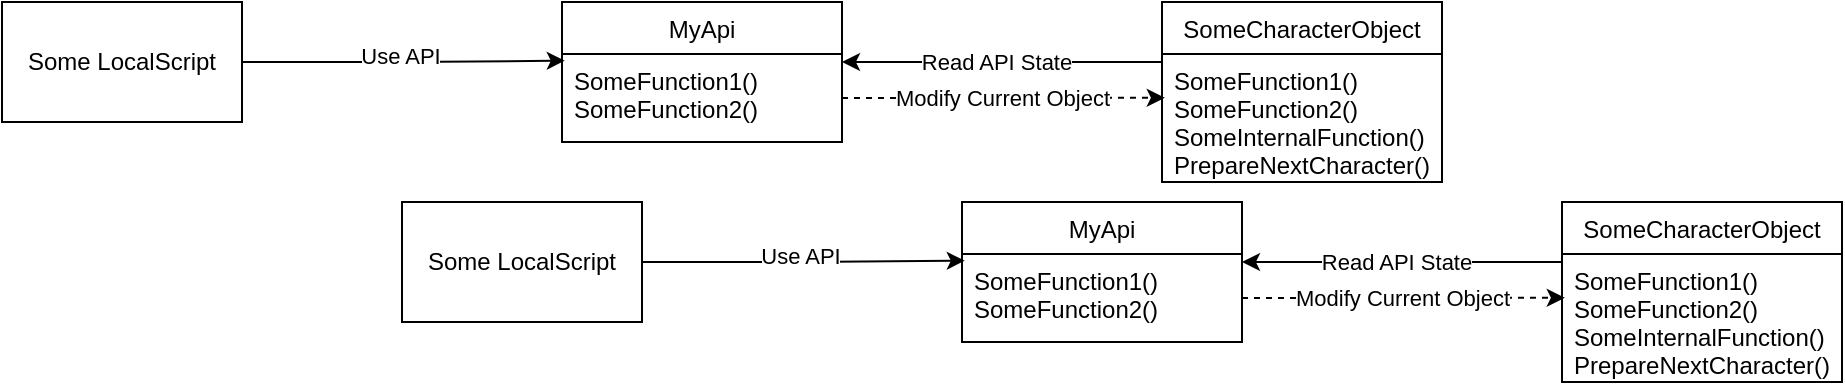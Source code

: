 <mxfile version="20.0.4" type="device"><diagram id="p86bh7yDcb8Ci_HcI_5o" name="Page-1"><mxGraphModel dx="982" dy="507" grid="1" gridSize="10" guides="1" tooltips="1" connect="1" arrows="1" fold="1" page="1" pageScale="1" pageWidth="850" pageHeight="1100" math="0" shadow="0"><root><mxCell id="0"/><mxCell id="1" parent="0"/><mxCell id="_UVjskYsvGXBUi_Ndh8D-23" style="edgeStyle=orthogonalEdgeStyle;rounded=0;orthogonalLoop=1;jettySize=auto;html=1;entryX=0.01;entryY=0.076;entryDx=0;entryDy=0;entryPerimeter=0;" edge="1" parent="1" source="_UVjskYsvGXBUi_Ndh8D-1" target="_UVjskYsvGXBUi_Ndh8D-17"><mxGeometry relative="1" as="geometry"/></mxCell><mxCell id="_UVjskYsvGXBUi_Ndh8D-25" value="Use API" style="edgeLabel;html=1;align=center;verticalAlign=middle;resizable=0;points=[];" vertex="1" connectable="0" parent="_UVjskYsvGXBUi_Ndh8D-23"><mxGeometry x="0.17" relative="1" as="geometry"><mxPoint x="-16" y="-3" as="offset"/></mxGeometry></mxCell><mxCell id="_UVjskYsvGXBUi_Ndh8D-1" value="Some LocalScript" style="rounded=0;whiteSpace=wrap;html=1;" vertex="1" parent="1"><mxGeometry x="40" y="200" width="120" height="60" as="geometry"/></mxCell><mxCell id="_UVjskYsvGXBUi_Ndh8D-16" value="MyApi" style="swimlane;fontStyle=0;childLayout=stackLayout;horizontal=1;startSize=26;fillColor=none;horizontalStack=0;resizeParent=1;resizeParentMax=0;resizeLast=0;collapsible=1;marginBottom=0;" vertex="1" parent="1"><mxGeometry x="320" y="200" width="140" height="70" as="geometry"/></mxCell><mxCell id="_UVjskYsvGXBUi_Ndh8D-17" value="SomeFunction1()&#10;SomeFunction2()" style="text;strokeColor=none;fillColor=none;align=left;verticalAlign=top;spacingLeft=4;spacingRight=4;overflow=hidden;rotatable=0;points=[[0,0.5],[1,0.5]];portConstraint=eastwest;" vertex="1" parent="_UVjskYsvGXBUi_Ndh8D-16"><mxGeometry y="26" width="140" height="44" as="geometry"/></mxCell><mxCell id="_UVjskYsvGXBUi_Ndh8D-21" value="SomeCharacterObject" style="swimlane;fontStyle=0;childLayout=stackLayout;horizontal=1;startSize=26;fillColor=none;horizontalStack=0;resizeParent=1;resizeParentMax=0;resizeLast=0;collapsible=1;marginBottom=0;" vertex="1" parent="1"><mxGeometry x="620" y="200" width="140" height="90" as="geometry"/></mxCell><mxCell id="_UVjskYsvGXBUi_Ndh8D-22" value="SomeFunction1()&#10;SomeFunction2()&#10;SomeInternalFunction()&#10;PrepareNextCharacter()" style="text;strokeColor=none;fillColor=none;align=left;verticalAlign=top;spacingLeft=4;spacingRight=4;overflow=hidden;rotatable=0;points=[[0,0.5],[1,0.5]];portConstraint=eastwest;" vertex="1" parent="_UVjskYsvGXBUi_Ndh8D-21"><mxGeometry y="26" width="140" height="64" as="geometry"/></mxCell><mxCell id="_UVjskYsvGXBUi_Ndh8D-26" style="edgeStyle=orthogonalEdgeStyle;rounded=0;orthogonalLoop=1;jettySize=auto;html=1;" edge="1" parent="1" source="_UVjskYsvGXBUi_Ndh8D-22"><mxGeometry relative="1" as="geometry"><mxPoint x="460" y="230" as="targetPoint"/><Array as="points"><mxPoint x="460" y="230"/></Array></mxGeometry></mxCell><mxCell id="_UVjskYsvGXBUi_Ndh8D-27" value="Read API State" style="edgeLabel;html=1;align=center;verticalAlign=middle;resizable=0;points=[];" vertex="1" connectable="0" parent="_UVjskYsvGXBUi_Ndh8D-26"><mxGeometry x="0.16" y="2" relative="1" as="geometry"><mxPoint x="10" y="-2" as="offset"/></mxGeometry></mxCell><mxCell id="_UVjskYsvGXBUi_Ndh8D-28" style="edgeStyle=orthogonalEdgeStyle;rounded=0;orthogonalLoop=1;jettySize=auto;html=1;entryX=0.01;entryY=0.342;entryDx=0;entryDy=0;entryPerimeter=0;dashed=1;" edge="1" parent="1" source="_UVjskYsvGXBUi_Ndh8D-17" target="_UVjskYsvGXBUi_Ndh8D-22"><mxGeometry relative="1" as="geometry"/></mxCell><mxCell id="_UVjskYsvGXBUi_Ndh8D-29" value="Modify Current Object" style="edgeLabel;html=1;align=center;verticalAlign=middle;resizable=0;points=[];" vertex="1" connectable="0" parent="_UVjskYsvGXBUi_Ndh8D-28"><mxGeometry x="-0.108" y="2" relative="1" as="geometry"><mxPoint x="8" y="2" as="offset"/></mxGeometry></mxCell><mxCell id="_UVjskYsvGXBUi_Ndh8D-30" style="edgeStyle=orthogonalEdgeStyle;rounded=0;orthogonalLoop=1;jettySize=auto;html=1;entryX=0.01;entryY=0.076;entryDx=0;entryDy=0;entryPerimeter=0;" edge="1" parent="1" source="_UVjskYsvGXBUi_Ndh8D-32" target="_UVjskYsvGXBUi_Ndh8D-34"><mxGeometry relative="1" as="geometry"/></mxCell><mxCell id="_UVjskYsvGXBUi_Ndh8D-31" value="Use API" style="edgeLabel;html=1;align=center;verticalAlign=middle;resizable=0;points=[];" vertex="1" connectable="0" parent="_UVjskYsvGXBUi_Ndh8D-30"><mxGeometry x="0.17" relative="1" as="geometry"><mxPoint x="-16" y="-3" as="offset"/></mxGeometry></mxCell><mxCell id="_UVjskYsvGXBUi_Ndh8D-32" value="Some LocalScript" style="rounded=0;whiteSpace=wrap;html=1;" vertex="1" parent="1"><mxGeometry x="240" y="300" width="120" height="60" as="geometry"/></mxCell><mxCell id="_UVjskYsvGXBUi_Ndh8D-33" value="MyApi" style="swimlane;fontStyle=0;childLayout=stackLayout;horizontal=1;startSize=26;fillColor=none;horizontalStack=0;resizeParent=1;resizeParentMax=0;resizeLast=0;collapsible=1;marginBottom=0;" vertex="1" parent="1"><mxGeometry x="520" y="300" width="140" height="70" as="geometry"/></mxCell><mxCell id="_UVjskYsvGXBUi_Ndh8D-34" value="SomeFunction1()&#10;SomeFunction2()" style="text;strokeColor=none;fillColor=none;align=left;verticalAlign=top;spacingLeft=4;spacingRight=4;overflow=hidden;rotatable=0;points=[[0,0.5],[1,0.5]];portConstraint=eastwest;" vertex="1" parent="_UVjskYsvGXBUi_Ndh8D-33"><mxGeometry y="26" width="140" height="44" as="geometry"/></mxCell><mxCell id="_UVjskYsvGXBUi_Ndh8D-35" value="SomeCharacterObject" style="swimlane;fontStyle=0;childLayout=stackLayout;horizontal=1;startSize=26;fillColor=none;horizontalStack=0;resizeParent=1;resizeParentMax=0;resizeLast=0;collapsible=1;marginBottom=0;" vertex="1" parent="1"><mxGeometry x="820" y="300" width="140" height="90" as="geometry"/></mxCell><mxCell id="_UVjskYsvGXBUi_Ndh8D-36" value="SomeFunction1()&#10;SomeFunction2()&#10;SomeInternalFunction()&#10;PrepareNextCharacter()" style="text;strokeColor=none;fillColor=none;align=left;verticalAlign=top;spacingLeft=4;spacingRight=4;overflow=hidden;rotatable=0;points=[[0,0.5],[1,0.5]];portConstraint=eastwest;" vertex="1" parent="_UVjskYsvGXBUi_Ndh8D-35"><mxGeometry y="26" width="140" height="64" as="geometry"/></mxCell><mxCell id="_UVjskYsvGXBUi_Ndh8D-37" style="edgeStyle=orthogonalEdgeStyle;rounded=0;orthogonalLoop=1;jettySize=auto;html=1;" edge="1" parent="1" source="_UVjskYsvGXBUi_Ndh8D-36"><mxGeometry relative="1" as="geometry"><mxPoint x="660" y="330" as="targetPoint"/><Array as="points"><mxPoint x="660" y="330"/></Array></mxGeometry></mxCell><mxCell id="_UVjskYsvGXBUi_Ndh8D-38" value="Read API State" style="edgeLabel;html=1;align=center;verticalAlign=middle;resizable=0;points=[];" vertex="1" connectable="0" parent="_UVjskYsvGXBUi_Ndh8D-37"><mxGeometry x="0.16" y="2" relative="1" as="geometry"><mxPoint x="10" y="-2" as="offset"/></mxGeometry></mxCell><mxCell id="_UVjskYsvGXBUi_Ndh8D-39" style="edgeStyle=orthogonalEdgeStyle;rounded=0;orthogonalLoop=1;jettySize=auto;html=1;entryX=0.01;entryY=0.342;entryDx=0;entryDy=0;entryPerimeter=0;dashed=1;" edge="1" parent="1" source="_UVjskYsvGXBUi_Ndh8D-34" target="_UVjskYsvGXBUi_Ndh8D-36"><mxGeometry relative="1" as="geometry"/></mxCell><mxCell id="_UVjskYsvGXBUi_Ndh8D-40" value="Modify Current Object" style="edgeLabel;html=1;align=center;verticalAlign=middle;resizable=0;points=[];" vertex="1" connectable="0" parent="_UVjskYsvGXBUi_Ndh8D-39"><mxGeometry x="-0.108" y="2" relative="1" as="geometry"><mxPoint x="8" y="2" as="offset"/></mxGeometry></mxCell></root></mxGraphModel></diagram></mxfile>